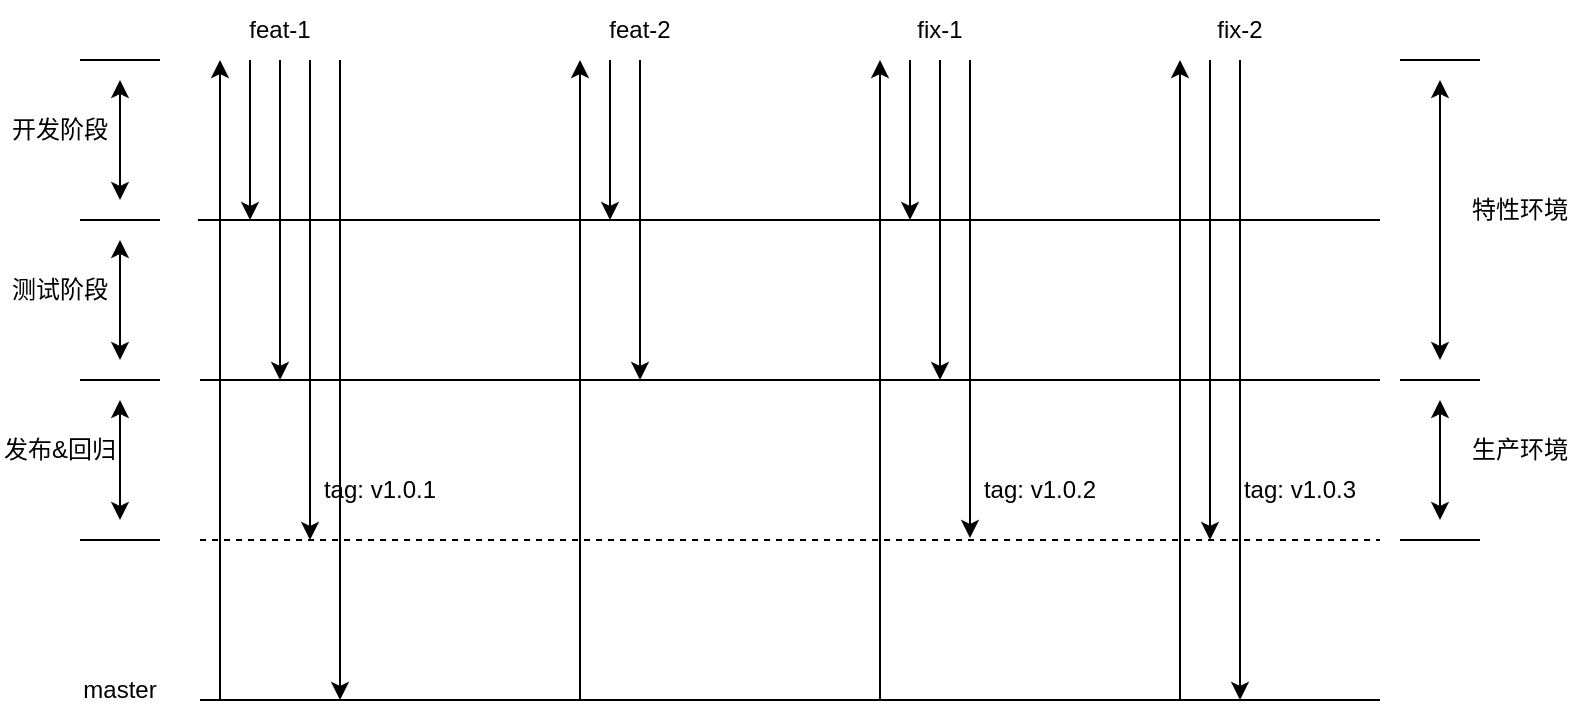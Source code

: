 <mxfile version="20.8.13" type="github">
  <diagram name="第 1 页" id="3v6aQAzwcFxYhsoFkaSC">
    <mxGraphModel dx="1381" dy="766" grid="1" gridSize="10" guides="1" tooltips="1" connect="1" arrows="1" fold="1" page="1" pageScale="1" pageWidth="827" pageHeight="1169" math="0" shadow="0">
      <root>
        <mxCell id="0" />
        <mxCell id="1" parent="0" />
        <mxCell id="GP0rrVUP5vqa7jpQ_7lh-3" value="" style="endArrow=none;html=1;rounded=0;" edge="1" parent="1">
          <mxGeometry width="50" height="50" relative="1" as="geometry">
            <mxPoint x="120" y="480" as="sourcePoint" />
            <mxPoint x="710" y="480" as="targetPoint" />
          </mxGeometry>
        </mxCell>
        <mxCell id="GP0rrVUP5vqa7jpQ_7lh-6" value="master" style="text;html=1;strokeColor=none;fillColor=none;align=center;verticalAlign=middle;whiteSpace=wrap;rounded=0;" vertex="1" parent="1">
          <mxGeometry x="50" y="460" width="60" height="30" as="geometry" />
        </mxCell>
        <mxCell id="GP0rrVUP5vqa7jpQ_7lh-7" value="" style="endArrow=none;dashed=1;html=1;rounded=0;" edge="1" parent="1">
          <mxGeometry width="50" height="50" relative="1" as="geometry">
            <mxPoint x="120" y="400" as="sourcePoint" />
            <mxPoint x="710" y="400" as="targetPoint" />
          </mxGeometry>
        </mxCell>
        <mxCell id="GP0rrVUP5vqa7jpQ_7lh-10" value="" style="endArrow=none;html=1;rounded=0;" edge="1" parent="1">
          <mxGeometry width="50" height="50" relative="1" as="geometry">
            <mxPoint x="120" y="320" as="sourcePoint" />
            <mxPoint x="710" y="320" as="targetPoint" />
          </mxGeometry>
        </mxCell>
        <mxCell id="GP0rrVUP5vqa7jpQ_7lh-11" value="" style="endArrow=none;html=1;rounded=0;" edge="1" parent="1">
          <mxGeometry width="50" height="50" relative="1" as="geometry">
            <mxPoint x="119" y="240" as="sourcePoint" />
            <mxPoint x="710" y="240" as="targetPoint" />
          </mxGeometry>
        </mxCell>
        <mxCell id="GP0rrVUP5vqa7jpQ_7lh-15" style="edgeStyle=orthogonalEdgeStyle;rounded=0;orthogonalLoop=1;jettySize=auto;html=1;" edge="1" parent="1" source="GP0rrVUP5vqa7jpQ_7lh-12">
          <mxGeometry relative="1" as="geometry">
            <mxPoint x="160" y="320" as="targetPoint" />
          </mxGeometry>
        </mxCell>
        <mxCell id="GP0rrVUP5vqa7jpQ_7lh-27" style="edgeStyle=orthogonalEdgeStyle;rounded=0;orthogonalLoop=1;jettySize=auto;html=1;exitX=0.25;exitY=1;exitDx=0;exitDy=0;" edge="1" parent="1" source="GP0rrVUP5vqa7jpQ_7lh-12">
          <mxGeometry relative="1" as="geometry">
            <mxPoint x="145" y="240" as="targetPoint" />
          </mxGeometry>
        </mxCell>
        <mxCell id="GP0rrVUP5vqa7jpQ_7lh-28" style="edgeStyle=orthogonalEdgeStyle;rounded=0;orthogonalLoop=1;jettySize=auto;html=1;exitX=0.75;exitY=1;exitDx=0;exitDy=0;" edge="1" parent="1" source="GP0rrVUP5vqa7jpQ_7lh-12">
          <mxGeometry relative="1" as="geometry">
            <mxPoint x="175" y="400" as="targetPoint" />
          </mxGeometry>
        </mxCell>
        <mxCell id="GP0rrVUP5vqa7jpQ_7lh-12" value="feat-1" style="text;html=1;strokeColor=none;fillColor=none;align=center;verticalAlign=middle;whiteSpace=wrap;rounded=0;" vertex="1" parent="1">
          <mxGeometry x="130" y="130" width="60" height="30" as="geometry" />
        </mxCell>
        <mxCell id="GP0rrVUP5vqa7jpQ_7lh-16" value="" style="endArrow=none;html=1;rounded=0;" edge="1" parent="1">
          <mxGeometry width="50" height="50" relative="1" as="geometry">
            <mxPoint x="60" y="160" as="sourcePoint" />
            <mxPoint x="100" y="160" as="targetPoint" />
          </mxGeometry>
        </mxCell>
        <mxCell id="GP0rrVUP5vqa7jpQ_7lh-18" value="" style="endArrow=none;html=1;rounded=0;" edge="1" parent="1">
          <mxGeometry width="50" height="50" relative="1" as="geometry">
            <mxPoint x="60" y="240" as="sourcePoint" />
            <mxPoint x="100" y="240" as="targetPoint" />
          </mxGeometry>
        </mxCell>
        <mxCell id="GP0rrVUP5vqa7jpQ_7lh-19" value="" style="endArrow=classic;startArrow=classic;html=1;rounded=0;" edge="1" parent="1">
          <mxGeometry width="50" height="50" relative="1" as="geometry">
            <mxPoint x="80" y="230" as="sourcePoint" />
            <mxPoint x="80" y="170" as="targetPoint" />
          </mxGeometry>
        </mxCell>
        <mxCell id="GP0rrVUP5vqa7jpQ_7lh-20" value="开发阶段" style="text;html=1;strokeColor=none;fillColor=none;align=center;verticalAlign=middle;whiteSpace=wrap;rounded=0;" vertex="1" parent="1">
          <mxGeometry x="20" y="180" width="60" height="30" as="geometry" />
        </mxCell>
        <mxCell id="GP0rrVUP5vqa7jpQ_7lh-22" value="" style="endArrow=none;html=1;rounded=0;" edge="1" parent="1">
          <mxGeometry width="50" height="50" relative="1" as="geometry">
            <mxPoint x="60" y="240" as="sourcePoint" />
            <mxPoint x="100" y="240" as="targetPoint" />
          </mxGeometry>
        </mxCell>
        <mxCell id="GP0rrVUP5vqa7jpQ_7lh-23" value="" style="endArrow=none;html=1;rounded=0;" edge="1" parent="1">
          <mxGeometry width="50" height="50" relative="1" as="geometry">
            <mxPoint x="60" y="320" as="sourcePoint" />
            <mxPoint x="100" y="320" as="targetPoint" />
          </mxGeometry>
        </mxCell>
        <mxCell id="GP0rrVUP5vqa7jpQ_7lh-24" value="" style="endArrow=classic;startArrow=classic;html=1;rounded=0;" edge="1" parent="1">
          <mxGeometry width="50" height="50" relative="1" as="geometry">
            <mxPoint x="80" y="310" as="sourcePoint" />
            <mxPoint x="80" y="250" as="targetPoint" />
          </mxGeometry>
        </mxCell>
        <mxCell id="GP0rrVUP5vqa7jpQ_7lh-25" value="测试阶段" style="text;html=1;strokeColor=none;fillColor=none;align=center;verticalAlign=middle;whiteSpace=wrap;rounded=0;" vertex="1" parent="1">
          <mxGeometry x="20" y="260" width="60" height="30" as="geometry" />
        </mxCell>
        <mxCell id="GP0rrVUP5vqa7jpQ_7lh-33" value="" style="endArrow=none;html=1;rounded=0;" edge="1" parent="1">
          <mxGeometry width="50" height="50" relative="1" as="geometry">
            <mxPoint x="60" y="320" as="sourcePoint" />
            <mxPoint x="100" y="320" as="targetPoint" />
          </mxGeometry>
        </mxCell>
        <mxCell id="GP0rrVUP5vqa7jpQ_7lh-34" value="" style="endArrow=classic;startArrow=classic;html=1;rounded=0;" edge="1" parent="1">
          <mxGeometry width="50" height="50" relative="1" as="geometry">
            <mxPoint x="80" y="390" as="sourcePoint" />
            <mxPoint x="80" y="330" as="targetPoint" />
          </mxGeometry>
        </mxCell>
        <mxCell id="GP0rrVUP5vqa7jpQ_7lh-35" value="发布&amp;amp;回归" style="text;html=1;strokeColor=none;fillColor=none;align=center;verticalAlign=middle;whiteSpace=wrap;rounded=0;" vertex="1" parent="1">
          <mxGeometry x="20" y="340" width="60" height="30" as="geometry" />
        </mxCell>
        <mxCell id="GP0rrVUP5vqa7jpQ_7lh-36" value="" style="endArrow=none;html=1;rounded=0;" edge="1" parent="1">
          <mxGeometry width="50" height="50" relative="1" as="geometry">
            <mxPoint x="60" y="400" as="sourcePoint" />
            <mxPoint x="100" y="400" as="targetPoint" />
          </mxGeometry>
        </mxCell>
        <mxCell id="GP0rrVUP5vqa7jpQ_7lh-37" value="" style="endArrow=classic;html=1;rounded=0;exitX=1;exitY=1;exitDx=0;exitDy=0;" edge="1" parent="1" source="GP0rrVUP5vqa7jpQ_7lh-12">
          <mxGeometry width="50" height="50" relative="1" as="geometry">
            <mxPoint x="200" y="170" as="sourcePoint" />
            <mxPoint x="190" y="480" as="targetPoint" />
          </mxGeometry>
        </mxCell>
        <mxCell id="GP0rrVUP5vqa7jpQ_7lh-40" style="edgeStyle=orthogonalEdgeStyle;rounded=0;orthogonalLoop=1;jettySize=auto;html=1;" edge="1" parent="1" source="GP0rrVUP5vqa7jpQ_7lh-38">
          <mxGeometry relative="1" as="geometry">
            <mxPoint x="340" y="320" as="targetPoint" />
          </mxGeometry>
        </mxCell>
        <mxCell id="GP0rrVUP5vqa7jpQ_7lh-38" value="feat-2" style="text;html=1;strokeColor=none;fillColor=none;align=center;verticalAlign=middle;whiteSpace=wrap;rounded=0;" vertex="1" parent="1">
          <mxGeometry x="310" y="130" width="60" height="30" as="geometry" />
        </mxCell>
        <mxCell id="GP0rrVUP5vqa7jpQ_7lh-39" value="" style="endArrow=classic;html=1;rounded=0;exitX=0.25;exitY=1;exitDx=0;exitDy=0;" edge="1" parent="1" source="GP0rrVUP5vqa7jpQ_7lh-38">
          <mxGeometry width="50" height="50" relative="1" as="geometry">
            <mxPoint x="300" y="250" as="sourcePoint" />
            <mxPoint x="325" y="240" as="targetPoint" />
          </mxGeometry>
        </mxCell>
        <mxCell id="GP0rrVUP5vqa7jpQ_7lh-43" style="edgeStyle=orthogonalEdgeStyle;rounded=0;orthogonalLoop=1;jettySize=auto;html=1;" edge="1" parent="1" source="GP0rrVUP5vqa7jpQ_7lh-41">
          <mxGeometry relative="1" as="geometry">
            <mxPoint x="490" y="320" as="targetPoint" />
          </mxGeometry>
        </mxCell>
        <mxCell id="GP0rrVUP5vqa7jpQ_7lh-41" value="fix-1" style="text;html=1;strokeColor=none;fillColor=none;align=center;verticalAlign=middle;whiteSpace=wrap;rounded=0;" vertex="1" parent="1">
          <mxGeometry x="460" y="130" width="60" height="30" as="geometry" />
        </mxCell>
        <mxCell id="GP0rrVUP5vqa7jpQ_7lh-42" value="" style="endArrow=classic;html=1;rounded=0;exitX=0.25;exitY=1;exitDx=0;exitDy=0;" edge="1" parent="1" source="GP0rrVUP5vqa7jpQ_7lh-41">
          <mxGeometry width="50" height="50" relative="1" as="geometry">
            <mxPoint x="550" y="200" as="sourcePoint" />
            <mxPoint x="475" y="240" as="targetPoint" />
          </mxGeometry>
        </mxCell>
        <mxCell id="GP0rrVUP5vqa7jpQ_7lh-46" value="" style="endArrow=classic;html=1;rounded=0;entryX=0;entryY=1;entryDx=0;entryDy=0;" edge="1" parent="1" target="GP0rrVUP5vqa7jpQ_7lh-12">
          <mxGeometry width="50" height="50" relative="1" as="geometry">
            <mxPoint x="130" y="480" as="sourcePoint" />
            <mxPoint x="190" y="430" as="targetPoint" />
          </mxGeometry>
        </mxCell>
        <mxCell id="GP0rrVUP5vqa7jpQ_7lh-47" value="" style="endArrow=classic;html=1;rounded=0;entryX=0;entryY=1;entryDx=0;entryDy=0;" edge="1" parent="1" target="GP0rrVUP5vqa7jpQ_7lh-38">
          <mxGeometry width="50" height="50" relative="1" as="geometry">
            <mxPoint x="310" y="480" as="sourcePoint" />
            <mxPoint x="310" y="160" as="targetPoint" />
          </mxGeometry>
        </mxCell>
        <mxCell id="GP0rrVUP5vqa7jpQ_7lh-48" value="" style="endArrow=classic;html=1;rounded=0;entryX=0;entryY=1;entryDx=0;entryDy=0;" edge="1" parent="1" target="GP0rrVUP5vqa7jpQ_7lh-41">
          <mxGeometry width="50" height="50" relative="1" as="geometry">
            <mxPoint x="460" y="480" as="sourcePoint" />
            <mxPoint x="510" y="430" as="targetPoint" />
          </mxGeometry>
        </mxCell>
        <mxCell id="GP0rrVUP5vqa7jpQ_7lh-49" value="" style="endArrow=classic;html=1;rounded=0;exitX=0.75;exitY=1;exitDx=0;exitDy=0;" edge="1" parent="1" source="GP0rrVUP5vqa7jpQ_7lh-41">
          <mxGeometry width="50" height="50" relative="1" as="geometry">
            <mxPoint x="540" y="190" as="sourcePoint" />
            <mxPoint x="505" y="399" as="targetPoint" />
          </mxGeometry>
        </mxCell>
        <mxCell id="GP0rrVUP5vqa7jpQ_7lh-50" value="tag: v1.0.2" style="text;html=1;strokeColor=none;fillColor=none;align=center;verticalAlign=middle;whiteSpace=wrap;rounded=0;" vertex="1" parent="1">
          <mxGeometry x="510" y="360" width="60" height="30" as="geometry" />
        </mxCell>
        <mxCell id="GP0rrVUP5vqa7jpQ_7lh-51" value="tag: v1.0.1" style="text;html=1;strokeColor=none;fillColor=none;align=center;verticalAlign=middle;whiteSpace=wrap;rounded=0;" vertex="1" parent="1">
          <mxGeometry x="180" y="360" width="60" height="30" as="geometry" />
        </mxCell>
        <mxCell id="GP0rrVUP5vqa7jpQ_7lh-52" value="fix-2" style="text;html=1;strokeColor=none;fillColor=none;align=center;verticalAlign=middle;whiteSpace=wrap;rounded=0;" vertex="1" parent="1">
          <mxGeometry x="610" y="130" width="60" height="30" as="geometry" />
        </mxCell>
        <mxCell id="GP0rrVUP5vqa7jpQ_7lh-53" value="" style="endArrow=classic;html=1;rounded=0;entryX=0;entryY=1;entryDx=0;entryDy=0;" edge="1" parent="1" target="GP0rrVUP5vqa7jpQ_7lh-52">
          <mxGeometry width="50" height="50" relative="1" as="geometry">
            <mxPoint x="610" y="480" as="sourcePoint" />
            <mxPoint x="640" y="430" as="targetPoint" />
          </mxGeometry>
        </mxCell>
        <mxCell id="GP0rrVUP5vqa7jpQ_7lh-54" value="" style="endArrow=classic;html=1;rounded=0;exitX=0.25;exitY=1;exitDx=0;exitDy=0;" edge="1" parent="1" source="GP0rrVUP5vqa7jpQ_7lh-52">
          <mxGeometry width="50" height="50" relative="1" as="geometry">
            <mxPoint x="650" y="230" as="sourcePoint" />
            <mxPoint x="625" y="400" as="targetPoint" />
          </mxGeometry>
        </mxCell>
        <mxCell id="GP0rrVUP5vqa7jpQ_7lh-55" value="tag: v1.0.3" style="text;html=1;strokeColor=none;fillColor=none;align=center;verticalAlign=middle;whiteSpace=wrap;rounded=0;" vertex="1" parent="1">
          <mxGeometry x="640" y="360" width="60" height="30" as="geometry" />
        </mxCell>
        <mxCell id="GP0rrVUP5vqa7jpQ_7lh-56" value="" style="endArrow=classic;html=1;rounded=0;exitX=0.5;exitY=1;exitDx=0;exitDy=0;" edge="1" parent="1" source="GP0rrVUP5vqa7jpQ_7lh-52">
          <mxGeometry width="50" height="50" relative="1" as="geometry">
            <mxPoint x="630" y="440" as="sourcePoint" />
            <mxPoint x="640" y="480" as="targetPoint" />
          </mxGeometry>
        </mxCell>
        <mxCell id="GP0rrVUP5vqa7jpQ_7lh-57" value="" style="endArrow=none;html=1;rounded=0;" edge="1" parent="1">
          <mxGeometry width="50" height="50" relative="1" as="geometry">
            <mxPoint x="720" y="160" as="sourcePoint" />
            <mxPoint x="760" y="160" as="targetPoint" />
          </mxGeometry>
        </mxCell>
        <mxCell id="GP0rrVUP5vqa7jpQ_7lh-58" value="" style="endArrow=none;html=1;rounded=0;" edge="1" parent="1">
          <mxGeometry width="50" height="50" relative="1" as="geometry">
            <mxPoint x="720" y="320" as="sourcePoint" />
            <mxPoint x="760" y="320" as="targetPoint" />
          </mxGeometry>
        </mxCell>
        <mxCell id="GP0rrVUP5vqa7jpQ_7lh-59" value="" style="endArrow=classic;startArrow=classic;html=1;rounded=0;" edge="1" parent="1">
          <mxGeometry width="50" height="50" relative="1" as="geometry">
            <mxPoint x="740" y="310" as="sourcePoint" />
            <mxPoint x="740" y="170" as="targetPoint" />
          </mxGeometry>
        </mxCell>
        <mxCell id="GP0rrVUP5vqa7jpQ_7lh-60" value="特性环境" style="text;html=1;strokeColor=none;fillColor=none;align=center;verticalAlign=middle;whiteSpace=wrap;rounded=0;" vertex="1" parent="1">
          <mxGeometry x="750" y="220" width="60" height="30" as="geometry" />
        </mxCell>
        <mxCell id="GP0rrVUP5vqa7jpQ_7lh-61" value="" style="endArrow=none;html=1;rounded=0;" edge="1" parent="1">
          <mxGeometry width="50" height="50" relative="1" as="geometry">
            <mxPoint x="720" y="400" as="sourcePoint" />
            <mxPoint x="760" y="400" as="targetPoint" />
          </mxGeometry>
        </mxCell>
        <mxCell id="GP0rrVUP5vqa7jpQ_7lh-62" value="" style="endArrow=classic;startArrow=classic;html=1;rounded=0;" edge="1" parent="1">
          <mxGeometry width="50" height="50" relative="1" as="geometry">
            <mxPoint x="740" y="390" as="sourcePoint" />
            <mxPoint x="740" y="330" as="targetPoint" />
          </mxGeometry>
        </mxCell>
        <mxCell id="GP0rrVUP5vqa7jpQ_7lh-63" value="生产环境" style="text;html=1;strokeColor=none;fillColor=none;align=center;verticalAlign=middle;whiteSpace=wrap;rounded=0;" vertex="1" parent="1">
          <mxGeometry x="750" y="340" width="60" height="30" as="geometry" />
        </mxCell>
      </root>
    </mxGraphModel>
  </diagram>
</mxfile>
